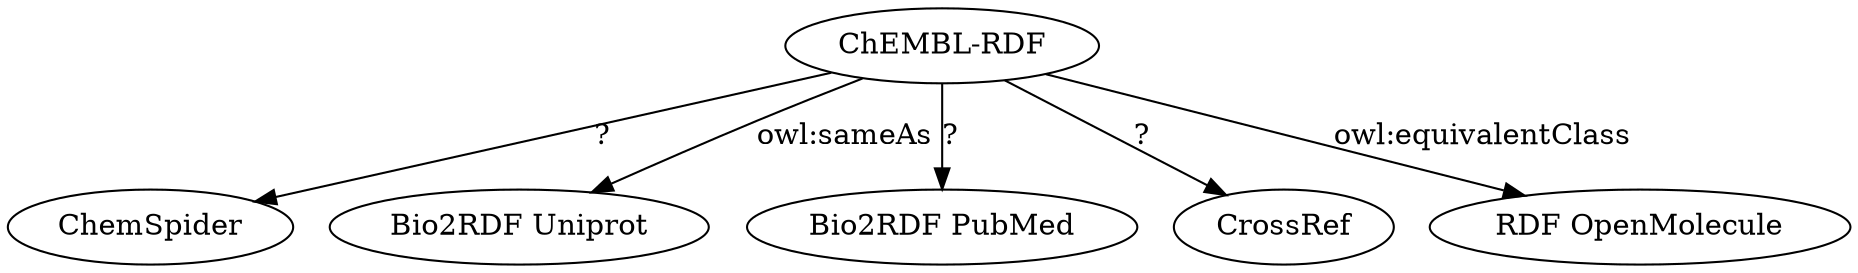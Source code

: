 
digraph G {

  center=""

  chembl [label="ChEMBL-RDF"];
  chemspider [label="ChemSpider"];
  bio2rdfuniprot [label="Bio2RDF Uniprot"];
  bio2rdfpubmed [label="Bio2RDF PubMed"];
  crossref [label="CrossRef"];
  ron [label="RDF OpenMolecule"];

  chembl -> chemspider [label="?"];
  chembl -> bio2rdfuniprot [label="owl:sameAs"];
  chembl -> bio2rdfpubmed [label="?"];
  chembl -> crossref [label="?"];
  chembl -> ron [label="owl:equivalentClass"];

}
